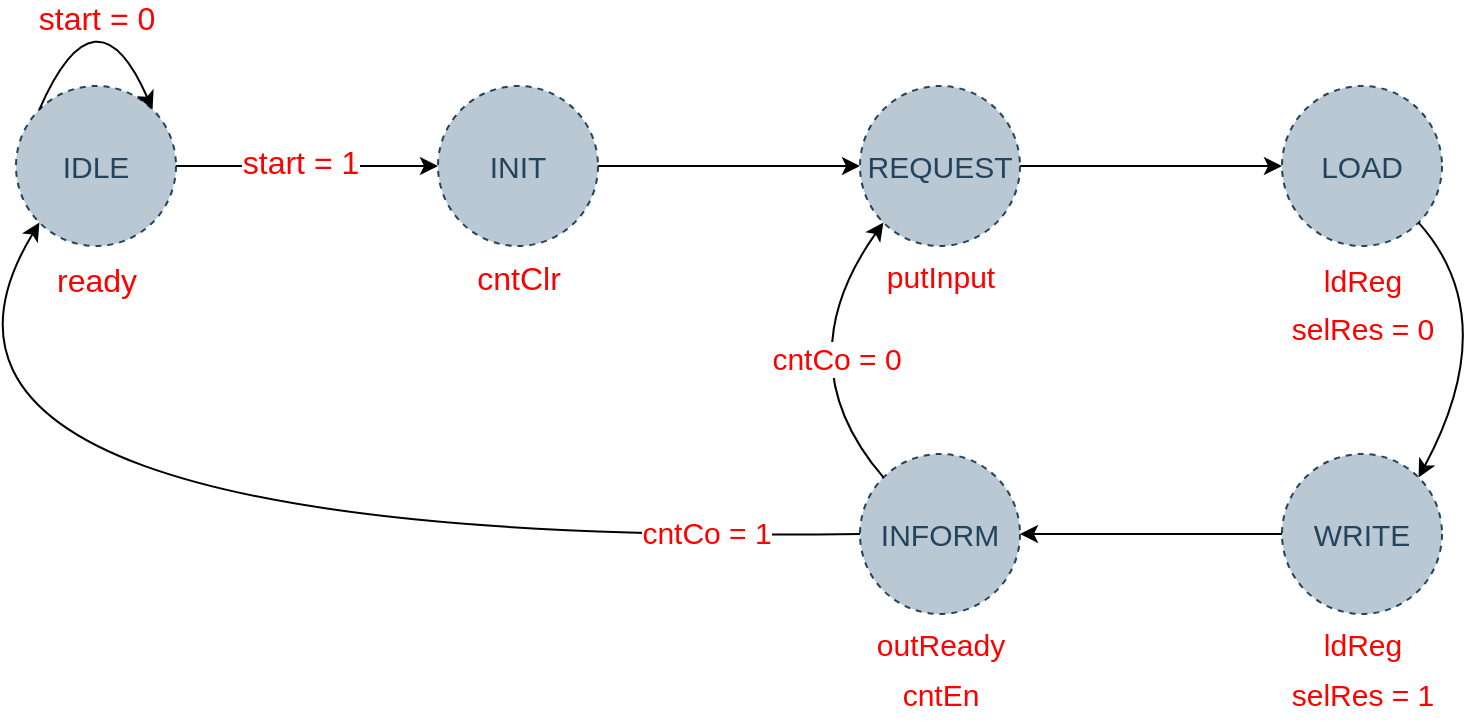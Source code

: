 <mxfile version="20.6.2" type="device"><diagram id="z9iUcpjXpzFYqpXGQuPo" name="Page-1"><mxGraphModel dx="1024" dy="604" grid="0" gridSize="10" guides="1" tooltips="1" connect="1" arrows="1" fold="1" page="1" pageScale="1" pageWidth="1100" pageHeight="1700" math="0" shadow="0"><root><mxCell id="0"/><mxCell id="1" parent="0"/><mxCell id="rE286-Ege6LXFumFFf9X-4" style="edgeStyle=orthogonalEdgeStyle;rounded=0;orthogonalLoop=1;jettySize=auto;html=1;exitX=1;exitY=0.5;exitDx=0;exitDy=0;entryX=0;entryY=0.5;entryDx=0;entryDy=0;fontSize=16;fontColor=#23445D;" parent="1" source="rE286-Ege6LXFumFFf9X-1" target="rE286-Ege6LXFumFFf9X-2" edge="1"><mxGeometry relative="1" as="geometry"/></mxCell><mxCell id="rE286-Ege6LXFumFFf9X-6" value="start = 1" style="edgeLabel;html=1;align=center;verticalAlign=middle;resizable=0;points=[];fontSize=16;fontColor=#FF0000;" parent="rE286-Ege6LXFumFFf9X-4" vertex="1" connectable="0"><mxGeometry x="-0.176" y="1" relative="1" as="geometry"><mxPoint x="8" y="-1" as="offset"/></mxGeometry></mxCell><mxCell id="rE286-Ege6LXFumFFf9X-1" value="&lt;font style=&quot;font-size: 15px;&quot;&gt;IDLE&lt;/font&gt;" style="ellipse;whiteSpace=wrap;html=1;aspect=fixed;fillColor=#bac8d3;strokeColor=#23445d;fontColor=#23445D;dashed=1;" parent="1" vertex="1"><mxGeometry x="144" y="148" width="80" height="80" as="geometry"/></mxCell><mxCell id="rE286-Ege6LXFumFFf9X-12" style="edgeStyle=orthogonalEdgeStyle;rounded=0;orthogonalLoop=1;jettySize=auto;html=1;exitX=1;exitY=0.5;exitDx=0;exitDy=0;entryX=0;entryY=0.5;entryDx=0;entryDy=0;fontSize=16;fontColor=#FF0000;" parent="1" source="rE286-Ege6LXFumFFf9X-2" target="rE286-Ege6LXFumFFf9X-11" edge="1"><mxGeometry relative="1" as="geometry"/></mxCell><mxCell id="rE286-Ege6LXFumFFf9X-2" value="&lt;font style=&quot;font-size: 15px;&quot;&gt;INIT&lt;/font&gt;" style="ellipse;whiteSpace=wrap;html=1;aspect=fixed;fillColor=#bac8d3;strokeColor=#23445d;fontColor=#23445D;dashed=1;" parent="1" vertex="1"><mxGeometry x="355" y="148" width="80" height="80" as="geometry"/></mxCell><mxCell id="rE286-Ege6LXFumFFf9X-7" value="" style="curved=1;endArrow=classic;html=1;rounded=0;fontSize=16;fontColor=#FF0000;exitX=0;exitY=0;exitDx=0;exitDy=0;entryX=1;entryY=0;entryDx=0;entryDy=0;" parent="1" source="rE286-Ege6LXFumFFf9X-1" target="rE286-Ege6LXFumFFf9X-1" edge="1"><mxGeometry width="50" height="50" relative="1" as="geometry"><mxPoint x="486" y="337" as="sourcePoint"/><mxPoint x="554" y="292" as="targetPoint"/><Array as="points"><mxPoint x="184" y="95"/></Array></mxGeometry></mxCell><mxCell id="rE286-Ege6LXFumFFf9X-8" value="start = 0" style="edgeLabel;html=1;align=center;verticalAlign=middle;resizable=0;points=[];fontSize=16;fontColor=#FF0000;" parent="rE286-Ege6LXFumFFf9X-7" vertex="1" connectable="0"><mxGeometry x="-0.372" y="-8" relative="1" as="geometry"><mxPoint x="3" y="-8" as="offset"/></mxGeometry></mxCell><mxCell id="rE286-Ege6LXFumFFf9X-9" value="ready" style="text;html=1;align=center;verticalAlign=middle;resizable=0;points=[];autosize=1;strokeColor=none;fillColor=none;fontSize=16;fontColor=#FF0000;" parent="1" vertex="1"><mxGeometry x="155" y="229" width="58" height="31" as="geometry"/></mxCell><mxCell id="rE286-Ege6LXFumFFf9X-10" value="cntClr" style="text;html=1;align=center;verticalAlign=middle;resizable=0;points=[];autosize=1;strokeColor=none;fillColor=none;fontSize=16;fontColor=#FF0000;" parent="1" vertex="1"><mxGeometry x="365" y="228" width="60" height="31" as="geometry"/></mxCell><mxCell id="rE286-Ege6LXFumFFf9X-15" style="edgeStyle=orthogonalEdgeStyle;rounded=0;orthogonalLoop=1;jettySize=auto;html=1;exitX=1;exitY=0.5;exitDx=0;exitDy=0;entryX=0;entryY=0.5;entryDx=0;entryDy=0;fontSize=15;fontColor=#FF0000;" parent="1" source="rE286-Ege6LXFumFFf9X-11" target="rE286-Ege6LXFumFFf9X-14" edge="1"><mxGeometry relative="1" as="geometry"/></mxCell><mxCell id="rE286-Ege6LXFumFFf9X-11" value="&lt;font style=&quot;font-size: 15px;&quot;&gt;REQUEST&lt;/font&gt;" style="ellipse;whiteSpace=wrap;html=1;aspect=fixed;fillColor=#bac8d3;strokeColor=#23445d;fontColor=#23445D;dashed=1;" parent="1" vertex="1"><mxGeometry x="566" y="148" width="80" height="80" as="geometry"/></mxCell><mxCell id="rE286-Ege6LXFumFFf9X-13" value="putInput" style="text;html=1;align=center;verticalAlign=middle;resizable=0;points=[];autosize=1;strokeColor=none;fillColor=none;fontSize=15;fontColor=#FF0000;" parent="1" vertex="1"><mxGeometry x="570" y="228" width="72" height="30" as="geometry"/></mxCell><mxCell id="rE286-Ege6LXFumFFf9X-14" value="&lt;font style=&quot;font-size: 15px;&quot;&gt;LOAD&lt;/font&gt;" style="ellipse;whiteSpace=wrap;html=1;aspect=fixed;fillColor=#bac8d3;strokeColor=#23445d;fontColor=#23445D;dashed=1;" parent="1" vertex="1"><mxGeometry x="777" y="148" width="80" height="80" as="geometry"/></mxCell><mxCell id="rE286-Ege6LXFumFFf9X-16" value="ldReg" style="text;html=1;align=center;verticalAlign=middle;resizable=0;points=[];autosize=1;strokeColor=none;fillColor=none;fontSize=15;fontColor=#FF0000;" parent="1" vertex="1"><mxGeometry x="788" y="229.5" width="57" height="30" as="geometry"/></mxCell><mxCell id="rE286-Ege6LXFumFFf9X-22" style="edgeStyle=orthogonalEdgeStyle;rounded=0;orthogonalLoop=1;jettySize=auto;html=1;exitX=0;exitY=0.5;exitDx=0;exitDy=0;entryX=1;entryY=0.5;entryDx=0;entryDy=0;fontSize=15;fontColor=#FF0000;" parent="1" source="rE286-Ege6LXFumFFf9X-17" target="rE286-Ege6LXFumFFf9X-21" edge="1"><mxGeometry relative="1" as="geometry"/></mxCell><mxCell id="rE286-Ege6LXFumFFf9X-17" value="&lt;font style=&quot;font-size: 15px;&quot;&gt;WRITE&lt;/font&gt;" style="ellipse;whiteSpace=wrap;html=1;aspect=fixed;fillColor=#bac8d3;strokeColor=#23445d;fontColor=#23445D;dashed=1;" parent="1" vertex="1"><mxGeometry x="777" y="332" width="80" height="80" as="geometry"/></mxCell><mxCell id="rE286-Ege6LXFumFFf9X-18" value="cntEn" style="text;html=1;align=center;verticalAlign=middle;resizable=0;points=[];autosize=1;strokeColor=none;fillColor=none;fontSize=15;fontColor=#FF0000;" parent="1" vertex="1"><mxGeometry x="578" y="437" width="56" height="30" as="geometry"/></mxCell><mxCell id="rE286-Ege6LXFumFFf9X-19" value="ldReg" style="text;html=1;align=center;verticalAlign=middle;resizable=0;points=[];autosize=1;strokeColor=none;fillColor=none;fontSize=15;fontColor=#FF0000;" parent="1" vertex="1"><mxGeometry x="788" y="412" width="57" height="30" as="geometry"/></mxCell><mxCell id="rE286-Ege6LXFumFFf9X-20" value="" style="curved=1;endArrow=classic;html=1;rounded=0;fontSize=15;fontColor=#FF0000;exitX=1;exitY=1;exitDx=0;exitDy=0;entryX=1;entryY=0;entryDx=0;entryDy=0;" parent="1" source="rE286-Ege6LXFumFFf9X-14" target="rE286-Ege6LXFumFFf9X-17" edge="1"><mxGeometry width="50" height="50" relative="1" as="geometry"><mxPoint x="504" y="344" as="sourcePoint"/><mxPoint x="554" y="294" as="targetPoint"/><Array as="points"><mxPoint x="888" y="264"/></Array></mxGeometry></mxCell><mxCell id="rE286-Ege6LXFumFFf9X-21" value="&lt;font style=&quot;font-size: 15px;&quot;&gt;INFORM&lt;/font&gt;" style="ellipse;whiteSpace=wrap;html=1;aspect=fixed;fillColor=#bac8d3;strokeColor=#23445d;fontColor=#23445D;dashed=1;" parent="1" vertex="1"><mxGeometry x="566" y="332" width="80" height="80" as="geometry"/></mxCell><mxCell id="rE286-Ege6LXFumFFf9X-23" value="outReady" style="text;html=1;align=center;verticalAlign=middle;resizable=0;points=[];autosize=1;strokeColor=none;fillColor=none;fontSize=15;fontColor=#FF0000;" parent="1" vertex="1"><mxGeometry x="565" y="412" width="82" height="30" as="geometry"/></mxCell><mxCell id="rE286-Ege6LXFumFFf9X-24" value="" style="curved=1;endArrow=classic;html=1;rounded=0;fontSize=15;fontColor=#FF0000;exitX=0;exitY=0;exitDx=0;exitDy=0;entryX=0;entryY=1;entryDx=0;entryDy=0;" parent="1" source="rE286-Ege6LXFumFFf9X-21" target="rE286-Ege6LXFumFFf9X-11" edge="1"><mxGeometry width="50" height="50" relative="1" as="geometry"><mxPoint x="504" y="344" as="sourcePoint"/><mxPoint x="554" y="294" as="targetPoint"/><Array as="points"><mxPoint x="528" y="286"/></Array></mxGeometry></mxCell><mxCell id="rE286-Ege6LXFumFFf9X-27" value="cntCo = 0" style="edgeLabel;html=1;align=center;verticalAlign=middle;resizable=0;points=[];fontSize=15;fontColor=#FF0000;rotation=0;" parent="rE286-Ege6LXFumFFf9X-24" vertex="1" connectable="0"><mxGeometry x="0.251" y="-14" relative="1" as="geometry"><mxPoint y="10" as="offset"/></mxGeometry></mxCell><mxCell id="rE286-Ege6LXFumFFf9X-28" value="" style="curved=1;endArrow=classic;html=1;rounded=0;fontSize=15;fontColor=#FF0000;exitX=0;exitY=0.5;exitDx=0;exitDy=0;entryX=0;entryY=1;entryDx=0;entryDy=0;" parent="1" source="rE286-Ege6LXFumFFf9X-21" target="rE286-Ege6LXFumFFf9X-1" edge="1"><mxGeometry width="50" height="50" relative="1" as="geometry"><mxPoint x="504" y="344" as="sourcePoint"/><mxPoint x="554" y="294" as="targetPoint"/><Array as="points"><mxPoint x="57" y="379"/></Array></mxGeometry></mxCell><mxCell id="rE286-Ege6LXFumFFf9X-29" value="cntCo = 1" style="edgeLabel;html=1;align=center;verticalAlign=middle;resizable=0;points=[];fontSize=15;fontColor=#FF0000;" parent="rE286-Ege6LXFumFFf9X-28" vertex="1" connectable="0"><mxGeometry x="-0.768" y="-3" relative="1" as="geometry"><mxPoint x="4" y="1" as="offset"/></mxGeometry></mxCell><mxCell id="rE286-Ege6LXFumFFf9X-32" value="selRes = 1" style="text;html=1;align=center;verticalAlign=middle;resizable=0;points=[];autosize=1;strokeColor=none;fillColor=none;fontSize=15;fontColor=#FF0000;" parent="1" vertex="1"><mxGeometry x="772.5" y="437" width="89" height="30" as="geometry"/></mxCell><mxCell id="rE286-Ege6LXFumFFf9X-33" value="selRes = 0" style="text;html=1;align=center;verticalAlign=middle;resizable=0;points=[];autosize=1;strokeColor=none;fillColor=none;fontSize=15;fontColor=#FF0000;" parent="1" vertex="1"><mxGeometry x="772.5" y="254" width="89" height="30" as="geometry"/></mxCell></root></mxGraphModel></diagram></mxfile>